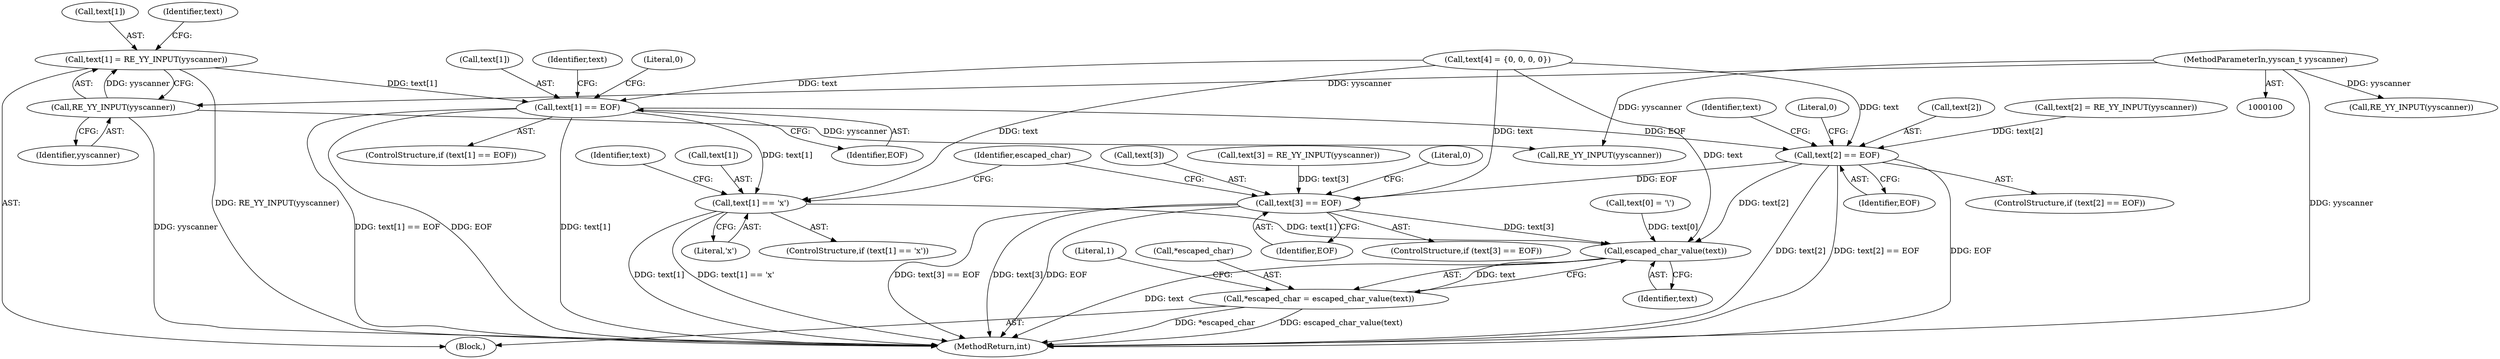 digraph "1_yara_3119b232c9c453c98d8fa8b6ae4e37ba18117cd4_3@array" {
"1000112" [label="(Call,text[1] = RE_YY_INPUT(yyscanner))"];
"1000116" [label="(Call,RE_YY_INPUT(yyscanner))"];
"1000101" [label="(MethodParameterIn,yyscan_t yyscanner)"];
"1000119" [label="(Call,text[1] == EOF)"];
"1000127" [label="(Call,text[1] == 'x')"];
"1000164" [label="(Call,escaped_char_value(text))"];
"1000161" [label="(Call,*escaped_char = escaped_char_value(text))"];
"1000140" [label="(Call,text[2] == EOF)"];
"1000154" [label="(Call,text[3] == EOF)"];
"1000154" [label="(Call,text[3] == EOF)"];
"1000101" [label="(MethodParameterIn,yyscan_t yyscanner)"];
"1000141" [label="(Call,text[2])"];
"1000162" [label="(Call,*escaped_char)"];
"1000117" [label="(Identifier,yyscanner)"];
"1000119" [label="(Call,text[1] == EOF)"];
"1000105" [label="(Call,text[4] = {0, 0, 0, 0})"];
"1000140" [label="(Call,text[2] == EOF)"];
"1000153" [label="(ControlStructure,if (text[3] == EOF))"];
"1000103" [label="(Block,)"];
"1000168" [label="(MethodReturn,int)"];
"1000123" [label="(Identifier,EOF)"];
"1000163" [label="(Identifier,escaped_char)"];
"1000118" [label="(ControlStructure,if (text[1] == EOF))"];
"1000155" [label="(Call,text[3])"];
"1000161" [label="(Call,*escaped_char = escaped_char_value(text))"];
"1000129" [label="(Identifier,text)"];
"1000135" [label="(Identifier,text)"];
"1000113" [label="(Call,text[1])"];
"1000151" [label="(Call,RE_YY_INPUT(yyscanner))"];
"1000164" [label="(Call,escaped_char_value(text))"];
"1000147" [label="(Call,text[3] = RE_YY_INPUT(yyscanner))"];
"1000160" [label="(Literal,0)"];
"1000112" [label="(Call,text[1] = RE_YY_INPUT(yyscanner))"];
"1000131" [label="(Literal,'x')"];
"1000165" [label="(Identifier,text)"];
"1000133" [label="(Call,text[2] = RE_YY_INPUT(yyscanner))"];
"1000107" [label="(Call,text[0] = '\\')"];
"1000149" [label="(Identifier,text)"];
"1000128" [label="(Call,text[1])"];
"1000126" [label="(ControlStructure,if (text[1] == 'x'))"];
"1000125" [label="(Literal,0)"];
"1000158" [label="(Identifier,EOF)"];
"1000116" [label="(Call,RE_YY_INPUT(yyscanner))"];
"1000139" [label="(ControlStructure,if (text[2] == EOF))"];
"1000120" [label="(Call,text[1])"];
"1000167" [label="(Literal,1)"];
"1000137" [label="(Call,RE_YY_INPUT(yyscanner))"];
"1000127" [label="(Call,text[1] == 'x')"];
"1000146" [label="(Literal,0)"];
"1000121" [label="(Identifier,text)"];
"1000144" [label="(Identifier,EOF)"];
"1000112" -> "1000103"  [label="AST: "];
"1000112" -> "1000116"  [label="CFG: "];
"1000113" -> "1000112"  [label="AST: "];
"1000116" -> "1000112"  [label="AST: "];
"1000121" -> "1000112"  [label="CFG: "];
"1000112" -> "1000168"  [label="DDG: RE_YY_INPUT(yyscanner)"];
"1000116" -> "1000112"  [label="DDG: yyscanner"];
"1000112" -> "1000119"  [label="DDG: text[1]"];
"1000116" -> "1000117"  [label="CFG: "];
"1000117" -> "1000116"  [label="AST: "];
"1000116" -> "1000168"  [label="DDG: yyscanner"];
"1000101" -> "1000116"  [label="DDG: yyscanner"];
"1000116" -> "1000137"  [label="DDG: yyscanner"];
"1000101" -> "1000100"  [label="AST: "];
"1000101" -> "1000168"  [label="DDG: yyscanner"];
"1000101" -> "1000137"  [label="DDG: yyscanner"];
"1000101" -> "1000151"  [label="DDG: yyscanner"];
"1000119" -> "1000118"  [label="AST: "];
"1000119" -> "1000123"  [label="CFG: "];
"1000120" -> "1000119"  [label="AST: "];
"1000123" -> "1000119"  [label="AST: "];
"1000125" -> "1000119"  [label="CFG: "];
"1000129" -> "1000119"  [label="CFG: "];
"1000119" -> "1000168"  [label="DDG: text[1] == EOF"];
"1000119" -> "1000168"  [label="DDG: EOF"];
"1000119" -> "1000168"  [label="DDG: text[1]"];
"1000105" -> "1000119"  [label="DDG: text"];
"1000119" -> "1000127"  [label="DDG: text[1]"];
"1000119" -> "1000140"  [label="DDG: EOF"];
"1000127" -> "1000126"  [label="AST: "];
"1000127" -> "1000131"  [label="CFG: "];
"1000128" -> "1000127"  [label="AST: "];
"1000131" -> "1000127"  [label="AST: "];
"1000135" -> "1000127"  [label="CFG: "];
"1000163" -> "1000127"  [label="CFG: "];
"1000127" -> "1000168"  [label="DDG: text[1] == 'x'"];
"1000127" -> "1000168"  [label="DDG: text[1]"];
"1000105" -> "1000127"  [label="DDG: text"];
"1000127" -> "1000164"  [label="DDG: text[1]"];
"1000164" -> "1000161"  [label="AST: "];
"1000164" -> "1000165"  [label="CFG: "];
"1000165" -> "1000164"  [label="AST: "];
"1000161" -> "1000164"  [label="CFG: "];
"1000164" -> "1000168"  [label="DDG: text"];
"1000164" -> "1000161"  [label="DDG: text"];
"1000107" -> "1000164"  [label="DDG: text[0]"];
"1000140" -> "1000164"  [label="DDG: text[2]"];
"1000154" -> "1000164"  [label="DDG: text[3]"];
"1000105" -> "1000164"  [label="DDG: text"];
"1000161" -> "1000103"  [label="AST: "];
"1000162" -> "1000161"  [label="AST: "];
"1000167" -> "1000161"  [label="CFG: "];
"1000161" -> "1000168"  [label="DDG: escaped_char_value(text)"];
"1000161" -> "1000168"  [label="DDG: *escaped_char"];
"1000140" -> "1000139"  [label="AST: "];
"1000140" -> "1000144"  [label="CFG: "];
"1000141" -> "1000140"  [label="AST: "];
"1000144" -> "1000140"  [label="AST: "];
"1000146" -> "1000140"  [label="CFG: "];
"1000149" -> "1000140"  [label="CFG: "];
"1000140" -> "1000168"  [label="DDG: text[2]"];
"1000140" -> "1000168"  [label="DDG: text[2] == EOF"];
"1000140" -> "1000168"  [label="DDG: EOF"];
"1000133" -> "1000140"  [label="DDG: text[2]"];
"1000105" -> "1000140"  [label="DDG: text"];
"1000140" -> "1000154"  [label="DDG: EOF"];
"1000154" -> "1000153"  [label="AST: "];
"1000154" -> "1000158"  [label="CFG: "];
"1000155" -> "1000154"  [label="AST: "];
"1000158" -> "1000154"  [label="AST: "];
"1000160" -> "1000154"  [label="CFG: "];
"1000163" -> "1000154"  [label="CFG: "];
"1000154" -> "1000168"  [label="DDG: text[3] == EOF"];
"1000154" -> "1000168"  [label="DDG: text[3]"];
"1000154" -> "1000168"  [label="DDG: EOF"];
"1000147" -> "1000154"  [label="DDG: text[3]"];
"1000105" -> "1000154"  [label="DDG: text"];
}
